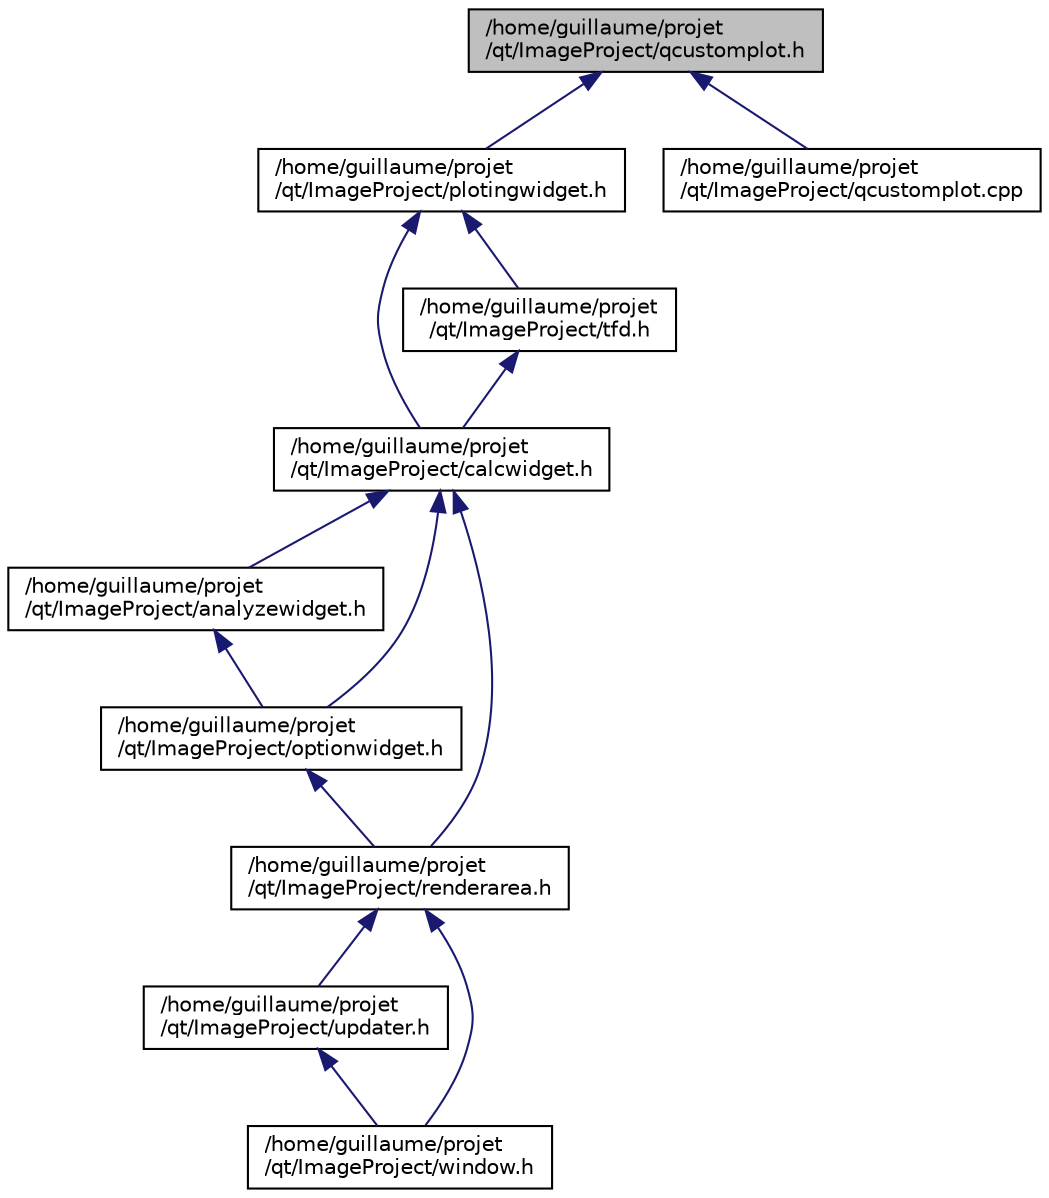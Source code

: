 digraph "/home/guillaume/projet/qt/ImageProject/qcustomplot.h"
{
  edge [fontname="Helvetica",fontsize="10",labelfontname="Helvetica",labelfontsize="10"];
  node [fontname="Helvetica",fontsize="10",shape=record];
  Node1 [label="/home/guillaume/projet\l/qt/ImageProject/qcustomplot.h",height=0.2,width=0.4,color="black", fillcolor="grey75", style="filled", fontcolor="black"];
  Node1 -> Node2 [dir="back",color="midnightblue",fontsize="10",style="solid",fontname="Helvetica"];
  Node2 [label="/home/guillaume/projet\l/qt/ImageProject/plotingwidget.h",height=0.2,width=0.4,color="black", fillcolor="white", style="filled",URL="$plotingwidget_8h_source.html"];
  Node2 -> Node3 [dir="back",color="midnightblue",fontsize="10",style="solid",fontname="Helvetica"];
  Node3 [label="/home/guillaume/projet\l/qt/ImageProject/calcwidget.h",height=0.2,width=0.4,color="black", fillcolor="white", style="filled",URL="$calcwidget_8h_source.html"];
  Node3 -> Node4 [dir="back",color="midnightblue",fontsize="10",style="solid",fontname="Helvetica"];
  Node4 [label="/home/guillaume/projet\l/qt/ImageProject/analyzewidget.h",height=0.2,width=0.4,color="black", fillcolor="white", style="filled",URL="$analyzewidget_8h_source.html"];
  Node4 -> Node5 [dir="back",color="midnightblue",fontsize="10",style="solid",fontname="Helvetica"];
  Node5 [label="/home/guillaume/projet\l/qt/ImageProject/optionwidget.h",height=0.2,width=0.4,color="black", fillcolor="white", style="filled",URL="$optionwidget_8h_source.html"];
  Node5 -> Node6 [dir="back",color="midnightblue",fontsize="10",style="solid",fontname="Helvetica"];
  Node6 [label="/home/guillaume/projet\l/qt/ImageProject/renderarea.h",height=0.2,width=0.4,color="black", fillcolor="white", style="filled",URL="$renderarea_8h_source.html"];
  Node6 -> Node7 [dir="back",color="midnightblue",fontsize="10",style="solid",fontname="Helvetica"];
  Node7 [label="/home/guillaume/projet\l/qt/ImageProject/updater.h",height=0.2,width=0.4,color="black", fillcolor="white", style="filled",URL="$updater_8h_source.html"];
  Node7 -> Node8 [dir="back",color="midnightblue",fontsize="10",style="solid",fontname="Helvetica"];
  Node8 [label="/home/guillaume/projet\l/qt/ImageProject/window.h",height=0.2,width=0.4,color="black", fillcolor="white", style="filled",URL="$window_8h_source.html"];
  Node6 -> Node8 [dir="back",color="midnightblue",fontsize="10",style="solid",fontname="Helvetica"];
  Node3 -> Node6 [dir="back",color="midnightblue",fontsize="10",style="solid",fontname="Helvetica"];
  Node3 -> Node5 [dir="back",color="midnightblue",fontsize="10",style="solid",fontname="Helvetica"];
  Node2 -> Node9 [dir="back",color="midnightblue",fontsize="10",style="solid",fontname="Helvetica"];
  Node9 [label="/home/guillaume/projet\l/qt/ImageProject/tfd.h",height=0.2,width=0.4,color="black", fillcolor="white", style="filled",URL="$tfd_8h_source.html"];
  Node9 -> Node3 [dir="back",color="midnightblue",fontsize="10",style="solid",fontname="Helvetica"];
  Node1 -> Node10 [dir="back",color="midnightblue",fontsize="10",style="solid",fontname="Helvetica"];
  Node10 [label="/home/guillaume/projet\l/qt/ImageProject/qcustomplot.cpp",height=0.2,width=0.4,color="black", fillcolor="white", style="filled",URL="$qcustomplot_8cpp.html"];
}
